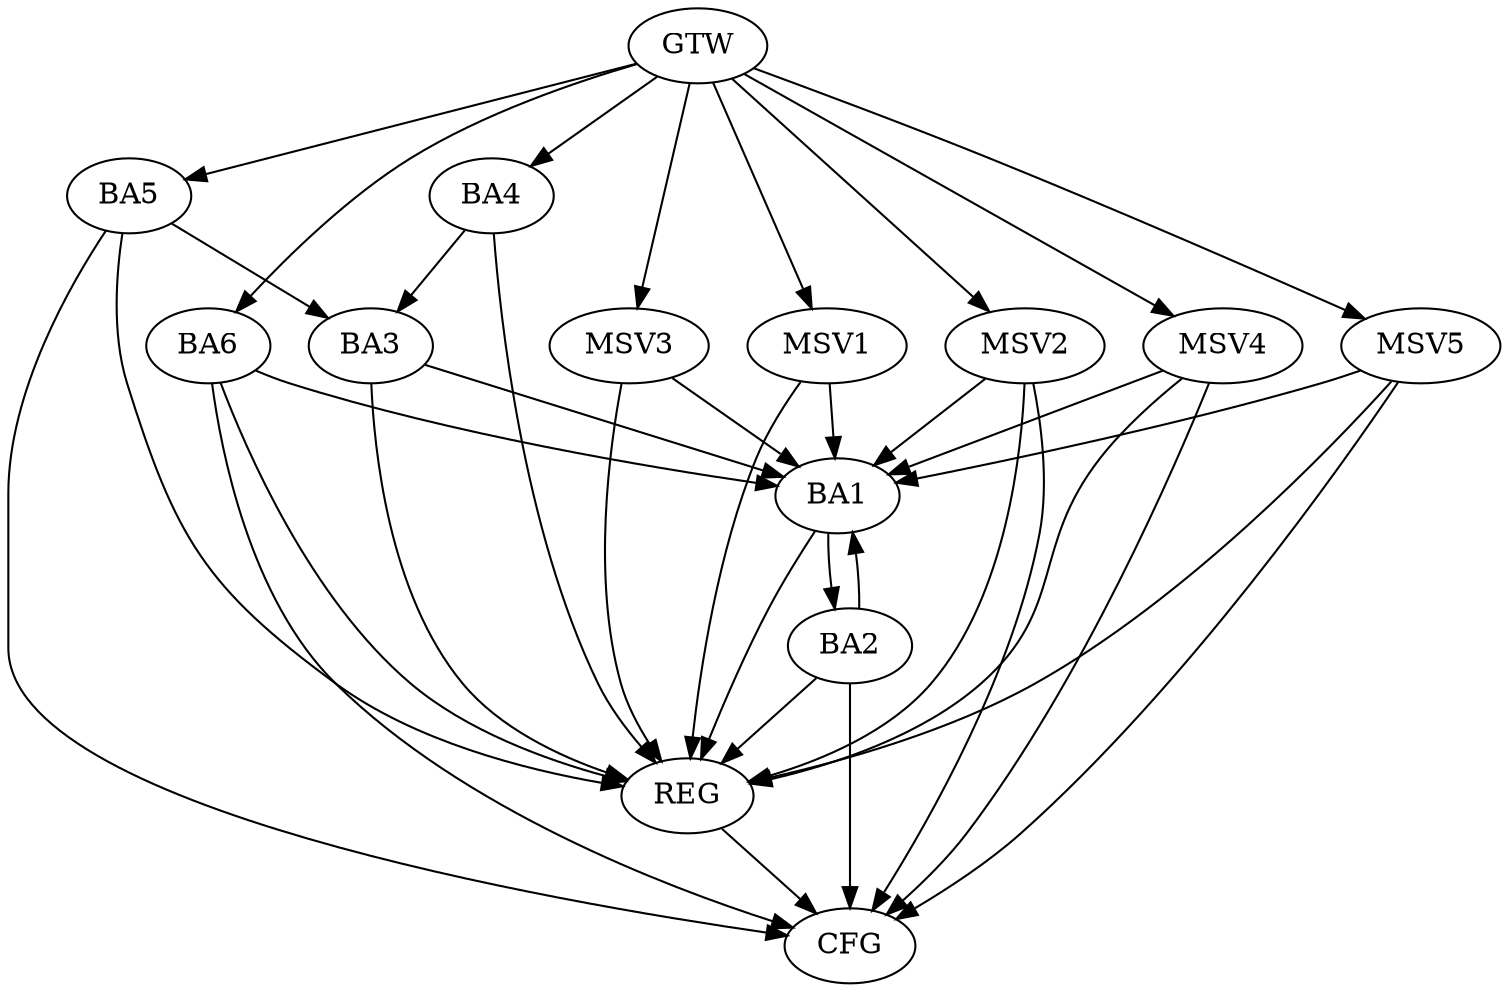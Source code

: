 strict digraph G {
  BA1 [ label="BA1" ];
  BA2 [ label="BA2" ];
  BA3 [ label="BA3" ];
  BA4 [ label="BA4" ];
  BA5 [ label="BA5" ];
  BA6 [ label="BA6" ];
  GTW [ label="GTW" ];
  REG [ label="REG" ];
  CFG [ label="CFG" ];
  MSV1 [ label="MSV1" ];
  MSV2 [ label="MSV2" ];
  MSV3 [ label="MSV3" ];
  MSV4 [ label="MSV4" ];
  MSV5 [ label="MSV5" ];
  BA1 -> BA2;
  BA2 -> BA1;
  BA3 -> BA1;
  BA4 -> BA3;
  BA5 -> BA3;
  BA6 -> BA1;
  GTW -> BA4;
  GTW -> BA5;
  GTW -> BA6;
  BA1 -> REG;
  BA2 -> REG;
  BA3 -> REG;
  BA4 -> REG;
  BA5 -> REG;
  BA6 -> REG;
  BA2 -> CFG;
  BA5 -> CFG;
  BA6 -> CFG;
  REG -> CFG;
  MSV1 -> BA1;
  GTW -> MSV1;
  MSV1 -> REG;
  MSV2 -> BA1;
  GTW -> MSV2;
  MSV2 -> REG;
  MSV2 -> CFG;
  MSV3 -> BA1;
  GTW -> MSV3;
  MSV3 -> REG;
  MSV4 -> BA1;
  GTW -> MSV4;
  MSV4 -> REG;
  MSV4 -> CFG;
  MSV5 -> BA1;
  GTW -> MSV5;
  MSV5 -> REG;
  MSV5 -> CFG;
}
